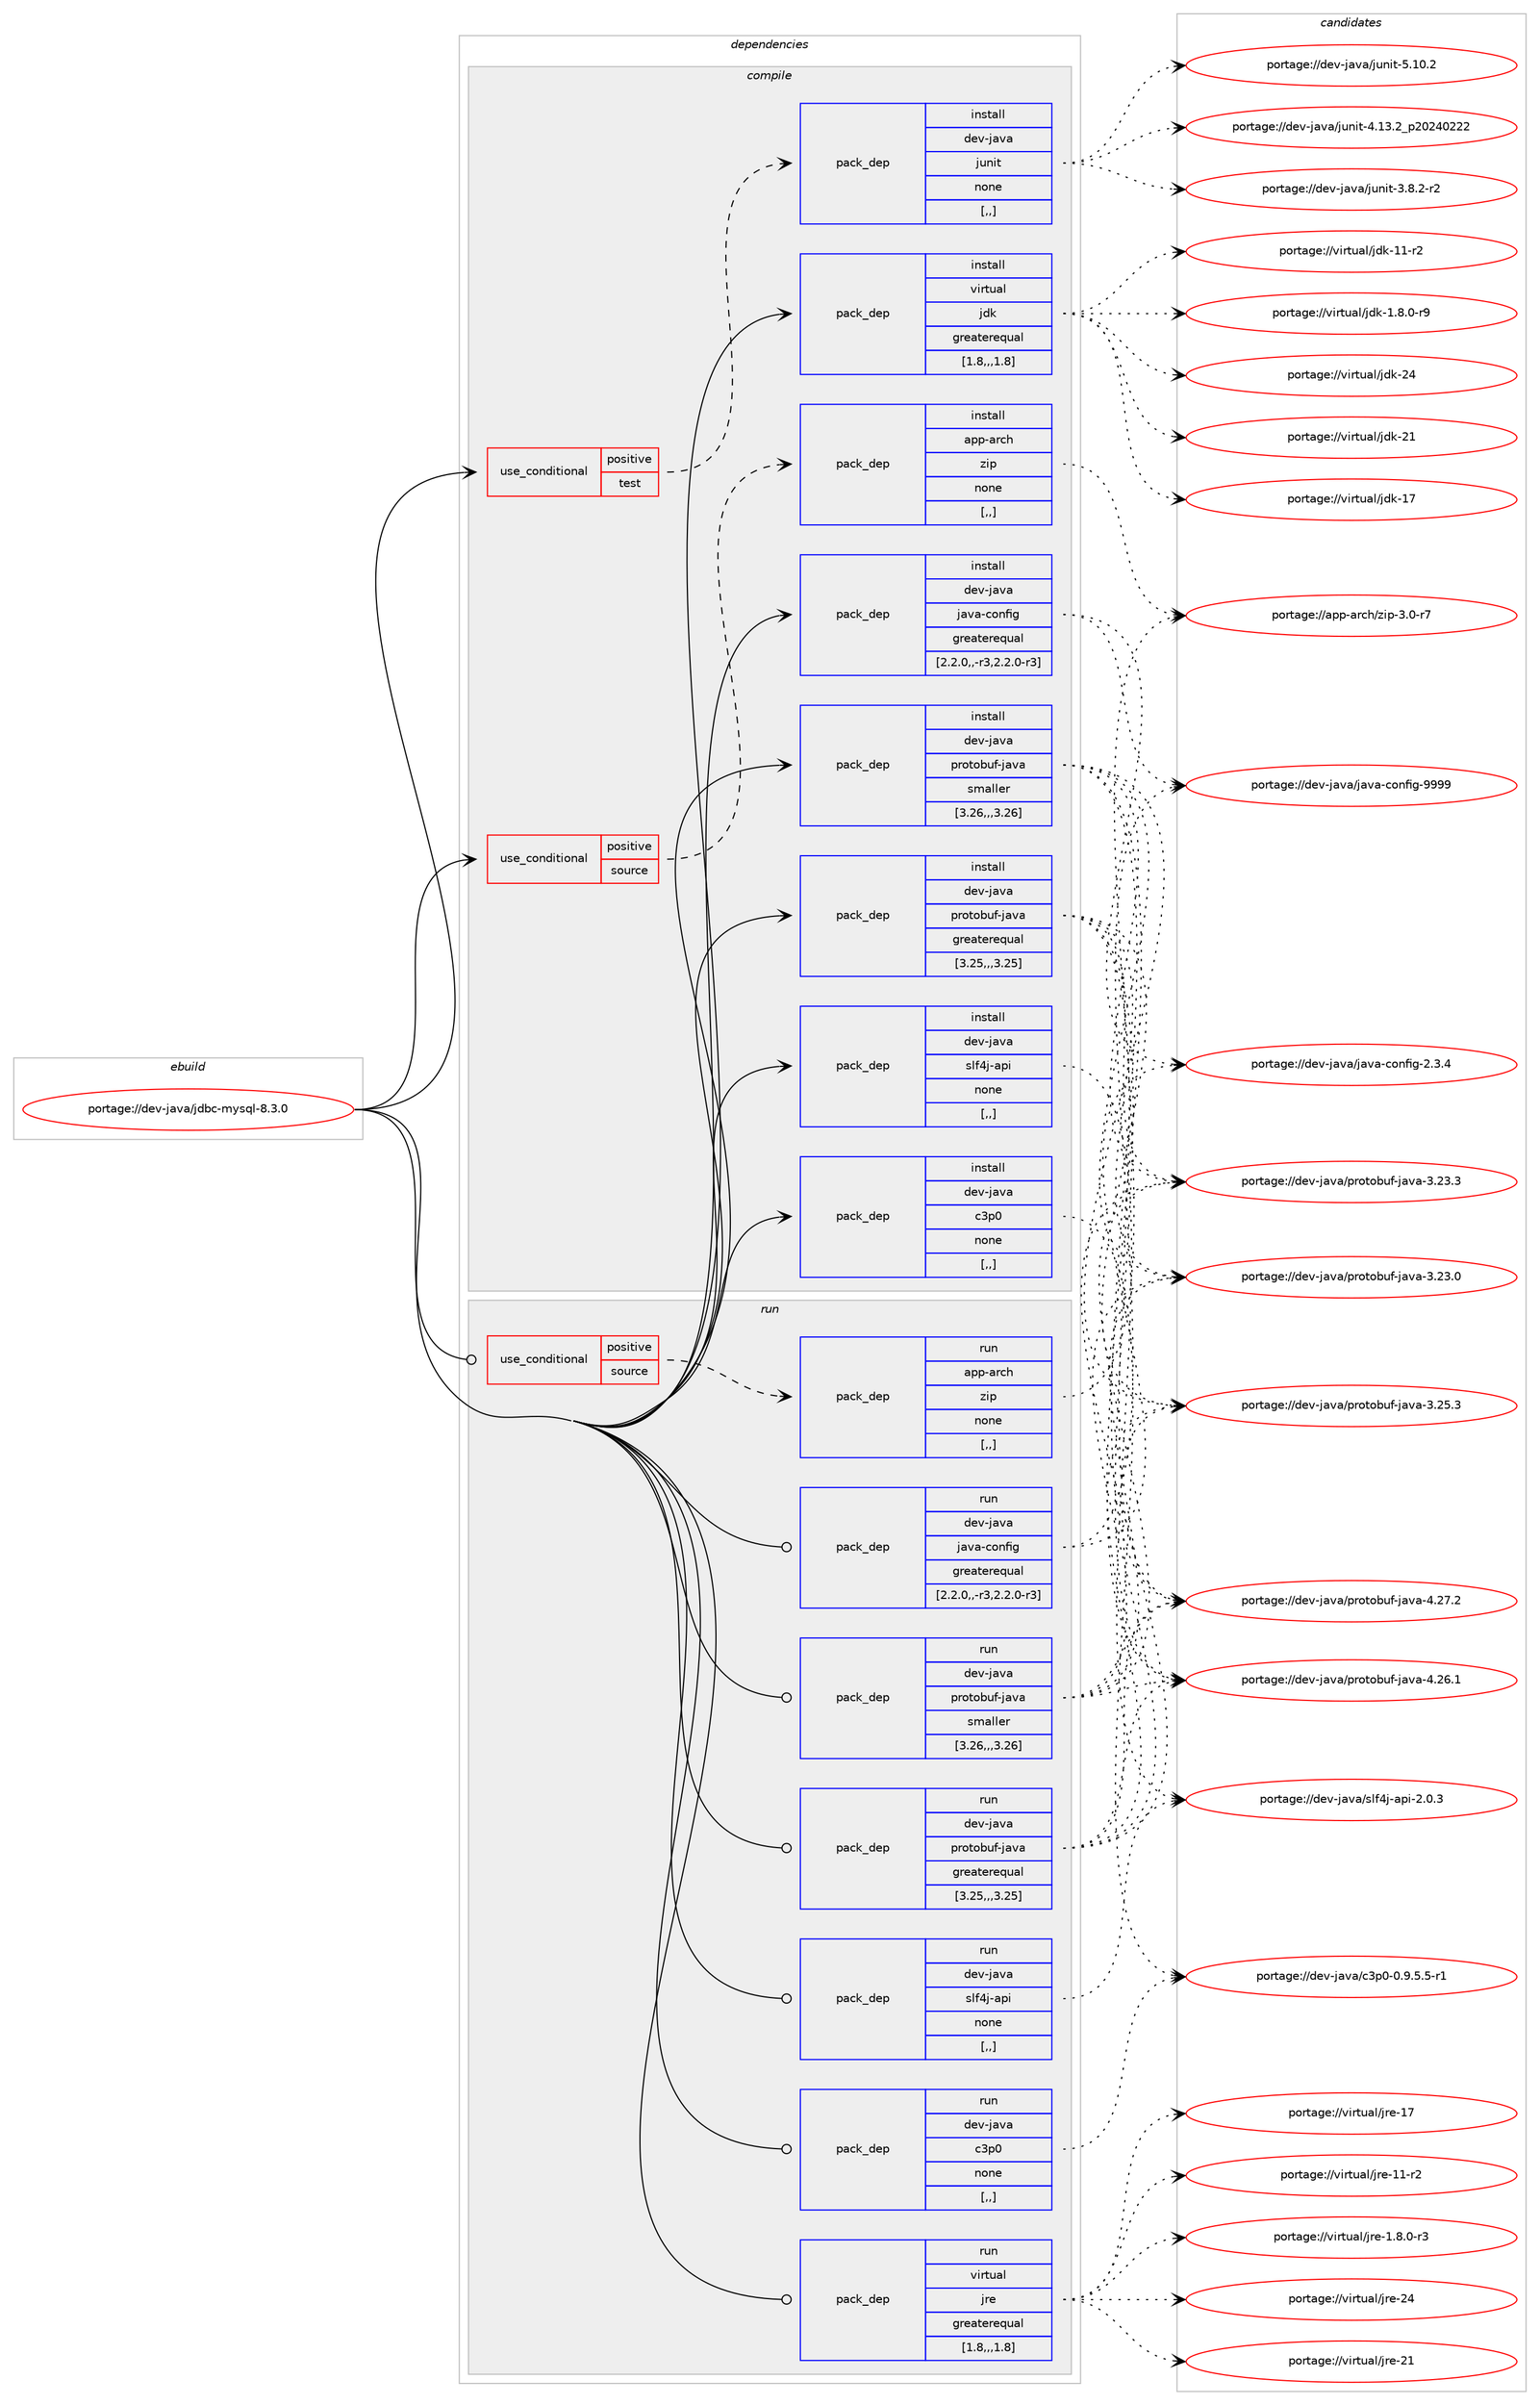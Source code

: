 digraph prolog {

# *************
# Graph options
# *************

newrank=true;
concentrate=true;
compound=true;
graph [rankdir=LR,fontname=Helvetica,fontsize=10,ranksep=1.5];#, ranksep=2.5, nodesep=0.2];
edge  [arrowhead=vee];
node  [fontname=Helvetica,fontsize=10];

# **********
# The ebuild
# **********

subgraph cluster_leftcol {
color=gray;
label=<<i>ebuild</i>>;
id [label="portage://dev-java/jdbc-mysql-8.3.0", color=red, width=4, href="../dev-java/jdbc-mysql-8.3.0.svg"];
}

# ****************
# The dependencies
# ****************

subgraph cluster_midcol {
color=gray;
label=<<i>dependencies</i>>;
subgraph cluster_compile {
fillcolor="#eeeeee";
style=filled;
label=<<i>compile</i>>;
subgraph cond21980 {
dependency95116 [label=<<TABLE BORDER="0" CELLBORDER="1" CELLSPACING="0" CELLPADDING="4"><TR><TD ROWSPAN="3" CELLPADDING="10">use_conditional</TD></TR><TR><TD>positive</TD></TR><TR><TD>source</TD></TR></TABLE>>, shape=none, color=red];
subgraph pack72081 {
dependency95117 [label=<<TABLE BORDER="0" CELLBORDER="1" CELLSPACING="0" CELLPADDING="4" WIDTH="220"><TR><TD ROWSPAN="6" CELLPADDING="30">pack_dep</TD></TR><TR><TD WIDTH="110">install</TD></TR><TR><TD>app-arch</TD></TR><TR><TD>zip</TD></TR><TR><TD>none</TD></TR><TR><TD>[,,]</TD></TR></TABLE>>, shape=none, color=blue];
}
dependency95116:e -> dependency95117:w [weight=20,style="dashed",arrowhead="vee"];
}
id:e -> dependency95116:w [weight=20,style="solid",arrowhead="vee"];
subgraph cond21981 {
dependency95118 [label=<<TABLE BORDER="0" CELLBORDER="1" CELLSPACING="0" CELLPADDING="4"><TR><TD ROWSPAN="3" CELLPADDING="10">use_conditional</TD></TR><TR><TD>positive</TD></TR><TR><TD>test</TD></TR></TABLE>>, shape=none, color=red];
subgraph pack72082 {
dependency95119 [label=<<TABLE BORDER="0" CELLBORDER="1" CELLSPACING="0" CELLPADDING="4" WIDTH="220"><TR><TD ROWSPAN="6" CELLPADDING="30">pack_dep</TD></TR><TR><TD WIDTH="110">install</TD></TR><TR><TD>dev-java</TD></TR><TR><TD>junit</TD></TR><TR><TD>none</TD></TR><TR><TD>[,,]</TD></TR></TABLE>>, shape=none, color=blue];
}
dependency95118:e -> dependency95119:w [weight=20,style="dashed",arrowhead="vee"];
}
id:e -> dependency95118:w [weight=20,style="solid",arrowhead="vee"];
subgraph pack72083 {
dependency95120 [label=<<TABLE BORDER="0" CELLBORDER="1" CELLSPACING="0" CELLPADDING="4" WIDTH="220"><TR><TD ROWSPAN="6" CELLPADDING="30">pack_dep</TD></TR><TR><TD WIDTH="110">install</TD></TR><TR><TD>dev-java</TD></TR><TR><TD>c3p0</TD></TR><TR><TD>none</TD></TR><TR><TD>[,,]</TD></TR></TABLE>>, shape=none, color=blue];
}
id:e -> dependency95120:w [weight=20,style="solid",arrowhead="vee"];
subgraph pack72084 {
dependency95121 [label=<<TABLE BORDER="0" CELLBORDER="1" CELLSPACING="0" CELLPADDING="4" WIDTH="220"><TR><TD ROWSPAN="6" CELLPADDING="30">pack_dep</TD></TR><TR><TD WIDTH="110">install</TD></TR><TR><TD>dev-java</TD></TR><TR><TD>java-config</TD></TR><TR><TD>greaterequal</TD></TR><TR><TD>[2.2.0,,-r3,2.2.0-r3]</TD></TR></TABLE>>, shape=none, color=blue];
}
id:e -> dependency95121:w [weight=20,style="solid",arrowhead="vee"];
subgraph pack72085 {
dependency95122 [label=<<TABLE BORDER="0" CELLBORDER="1" CELLSPACING="0" CELLPADDING="4" WIDTH="220"><TR><TD ROWSPAN="6" CELLPADDING="30">pack_dep</TD></TR><TR><TD WIDTH="110">install</TD></TR><TR><TD>dev-java</TD></TR><TR><TD>protobuf-java</TD></TR><TR><TD>greaterequal</TD></TR><TR><TD>[3.25,,,3.25]</TD></TR></TABLE>>, shape=none, color=blue];
}
id:e -> dependency95122:w [weight=20,style="solid",arrowhead="vee"];
subgraph pack72086 {
dependency95123 [label=<<TABLE BORDER="0" CELLBORDER="1" CELLSPACING="0" CELLPADDING="4" WIDTH="220"><TR><TD ROWSPAN="6" CELLPADDING="30">pack_dep</TD></TR><TR><TD WIDTH="110">install</TD></TR><TR><TD>dev-java</TD></TR><TR><TD>protobuf-java</TD></TR><TR><TD>smaller</TD></TR><TR><TD>[3.26,,,3.26]</TD></TR></TABLE>>, shape=none, color=blue];
}
id:e -> dependency95123:w [weight=20,style="solid",arrowhead="vee"];
subgraph pack72087 {
dependency95124 [label=<<TABLE BORDER="0" CELLBORDER="1" CELLSPACING="0" CELLPADDING="4" WIDTH="220"><TR><TD ROWSPAN="6" CELLPADDING="30">pack_dep</TD></TR><TR><TD WIDTH="110">install</TD></TR><TR><TD>dev-java</TD></TR><TR><TD>slf4j-api</TD></TR><TR><TD>none</TD></TR><TR><TD>[,,]</TD></TR></TABLE>>, shape=none, color=blue];
}
id:e -> dependency95124:w [weight=20,style="solid",arrowhead="vee"];
subgraph pack72088 {
dependency95125 [label=<<TABLE BORDER="0" CELLBORDER="1" CELLSPACING="0" CELLPADDING="4" WIDTH="220"><TR><TD ROWSPAN="6" CELLPADDING="30">pack_dep</TD></TR><TR><TD WIDTH="110">install</TD></TR><TR><TD>virtual</TD></TR><TR><TD>jdk</TD></TR><TR><TD>greaterequal</TD></TR><TR><TD>[1.8,,,1.8]</TD></TR></TABLE>>, shape=none, color=blue];
}
id:e -> dependency95125:w [weight=20,style="solid",arrowhead="vee"];
}
subgraph cluster_compileandrun {
fillcolor="#eeeeee";
style=filled;
label=<<i>compile and run</i>>;
}
subgraph cluster_run {
fillcolor="#eeeeee";
style=filled;
label=<<i>run</i>>;
subgraph cond21982 {
dependency95126 [label=<<TABLE BORDER="0" CELLBORDER="1" CELLSPACING="0" CELLPADDING="4"><TR><TD ROWSPAN="3" CELLPADDING="10">use_conditional</TD></TR><TR><TD>positive</TD></TR><TR><TD>source</TD></TR></TABLE>>, shape=none, color=red];
subgraph pack72089 {
dependency95127 [label=<<TABLE BORDER="0" CELLBORDER="1" CELLSPACING="0" CELLPADDING="4" WIDTH="220"><TR><TD ROWSPAN="6" CELLPADDING="30">pack_dep</TD></TR><TR><TD WIDTH="110">run</TD></TR><TR><TD>app-arch</TD></TR><TR><TD>zip</TD></TR><TR><TD>none</TD></TR><TR><TD>[,,]</TD></TR></TABLE>>, shape=none, color=blue];
}
dependency95126:e -> dependency95127:w [weight=20,style="dashed",arrowhead="vee"];
}
id:e -> dependency95126:w [weight=20,style="solid",arrowhead="odot"];
subgraph pack72090 {
dependency95128 [label=<<TABLE BORDER="0" CELLBORDER="1" CELLSPACING="0" CELLPADDING="4" WIDTH="220"><TR><TD ROWSPAN="6" CELLPADDING="30">pack_dep</TD></TR><TR><TD WIDTH="110">run</TD></TR><TR><TD>dev-java</TD></TR><TR><TD>c3p0</TD></TR><TR><TD>none</TD></TR><TR><TD>[,,]</TD></TR></TABLE>>, shape=none, color=blue];
}
id:e -> dependency95128:w [weight=20,style="solid",arrowhead="odot"];
subgraph pack72091 {
dependency95129 [label=<<TABLE BORDER="0" CELLBORDER="1" CELLSPACING="0" CELLPADDING="4" WIDTH="220"><TR><TD ROWSPAN="6" CELLPADDING="30">pack_dep</TD></TR><TR><TD WIDTH="110">run</TD></TR><TR><TD>dev-java</TD></TR><TR><TD>java-config</TD></TR><TR><TD>greaterequal</TD></TR><TR><TD>[2.2.0,,-r3,2.2.0-r3]</TD></TR></TABLE>>, shape=none, color=blue];
}
id:e -> dependency95129:w [weight=20,style="solid",arrowhead="odot"];
subgraph pack72092 {
dependency95130 [label=<<TABLE BORDER="0" CELLBORDER="1" CELLSPACING="0" CELLPADDING="4" WIDTH="220"><TR><TD ROWSPAN="6" CELLPADDING="30">pack_dep</TD></TR><TR><TD WIDTH="110">run</TD></TR><TR><TD>dev-java</TD></TR><TR><TD>protobuf-java</TD></TR><TR><TD>greaterequal</TD></TR><TR><TD>[3.25,,,3.25]</TD></TR></TABLE>>, shape=none, color=blue];
}
id:e -> dependency95130:w [weight=20,style="solid",arrowhead="odot"];
subgraph pack72093 {
dependency95131 [label=<<TABLE BORDER="0" CELLBORDER="1" CELLSPACING="0" CELLPADDING="4" WIDTH="220"><TR><TD ROWSPAN="6" CELLPADDING="30">pack_dep</TD></TR><TR><TD WIDTH="110">run</TD></TR><TR><TD>dev-java</TD></TR><TR><TD>protobuf-java</TD></TR><TR><TD>smaller</TD></TR><TR><TD>[3.26,,,3.26]</TD></TR></TABLE>>, shape=none, color=blue];
}
id:e -> dependency95131:w [weight=20,style="solid",arrowhead="odot"];
subgraph pack72094 {
dependency95132 [label=<<TABLE BORDER="0" CELLBORDER="1" CELLSPACING="0" CELLPADDING="4" WIDTH="220"><TR><TD ROWSPAN="6" CELLPADDING="30">pack_dep</TD></TR><TR><TD WIDTH="110">run</TD></TR><TR><TD>dev-java</TD></TR><TR><TD>slf4j-api</TD></TR><TR><TD>none</TD></TR><TR><TD>[,,]</TD></TR></TABLE>>, shape=none, color=blue];
}
id:e -> dependency95132:w [weight=20,style="solid",arrowhead="odot"];
subgraph pack72095 {
dependency95133 [label=<<TABLE BORDER="0" CELLBORDER="1" CELLSPACING="0" CELLPADDING="4" WIDTH="220"><TR><TD ROWSPAN="6" CELLPADDING="30">pack_dep</TD></TR><TR><TD WIDTH="110">run</TD></TR><TR><TD>virtual</TD></TR><TR><TD>jre</TD></TR><TR><TD>greaterequal</TD></TR><TR><TD>[1.8,,,1.8]</TD></TR></TABLE>>, shape=none, color=blue];
}
id:e -> dependency95133:w [weight=20,style="solid",arrowhead="odot"];
}
}

# **************
# The candidates
# **************

subgraph cluster_choices {
rank=same;
color=gray;
label=<<i>candidates</i>>;

subgraph choice72081 {
color=black;
nodesep=1;
choice9711211245971149910447122105112455146484511455 [label="portage://app-arch/zip-3.0-r7", color=red, width=4,href="../app-arch/zip-3.0-r7.svg"];
dependency95117:e -> choice9711211245971149910447122105112455146484511455:w [style=dotted,weight="100"];
}
subgraph choice72082 {
color=black;
nodesep=1;
choice1001011184510697118974710611711010511645534649484650 [label="portage://dev-java/junit-5.10.2", color=red, width=4,href="../dev-java/junit-5.10.2.svg"];
choice1001011184510697118974710611711010511645524649514650951125048505248505050 [label="portage://dev-java/junit-4.13.2_p20240222", color=red, width=4,href="../dev-java/junit-4.13.2_p20240222.svg"];
choice100101118451069711897471061171101051164551465646504511450 [label="portage://dev-java/junit-3.8.2-r2", color=red, width=4,href="../dev-java/junit-3.8.2-r2.svg"];
dependency95119:e -> choice1001011184510697118974710611711010511645534649484650:w [style=dotted,weight="100"];
dependency95119:e -> choice1001011184510697118974710611711010511645524649514650951125048505248505050:w [style=dotted,weight="100"];
dependency95119:e -> choice100101118451069711897471061171101051164551465646504511450:w [style=dotted,weight="100"];
}
subgraph choice72083 {
color=black;
nodesep=1;
choice1001011184510697118974799511124845484657465346534511449 [label="portage://dev-java/c3p0-0.9.5.5-r1", color=red, width=4,href="../dev-java/c3p0-0.9.5.5-r1.svg"];
dependency95120:e -> choice1001011184510697118974799511124845484657465346534511449:w [style=dotted,weight="100"];
}
subgraph choice72084 {
color=black;
nodesep=1;
choice10010111845106971189747106971189745991111101021051034557575757 [label="portage://dev-java/java-config-9999", color=red, width=4,href="../dev-java/java-config-9999.svg"];
choice1001011184510697118974710697118974599111110102105103455046514652 [label="portage://dev-java/java-config-2.3.4", color=red, width=4,href="../dev-java/java-config-2.3.4.svg"];
dependency95121:e -> choice10010111845106971189747106971189745991111101021051034557575757:w [style=dotted,weight="100"];
dependency95121:e -> choice1001011184510697118974710697118974599111110102105103455046514652:w [style=dotted,weight="100"];
}
subgraph choice72085 {
color=black;
nodesep=1;
choice100101118451069711897471121141111161119811710245106971189745524650554650 [label="portage://dev-java/protobuf-java-4.27.2", color=red, width=4,href="../dev-java/protobuf-java-4.27.2.svg"];
choice100101118451069711897471121141111161119811710245106971189745524650544649 [label="portage://dev-java/protobuf-java-4.26.1", color=red, width=4,href="../dev-java/protobuf-java-4.26.1.svg"];
choice100101118451069711897471121141111161119811710245106971189745514650534651 [label="portage://dev-java/protobuf-java-3.25.3", color=red, width=4,href="../dev-java/protobuf-java-3.25.3.svg"];
choice100101118451069711897471121141111161119811710245106971189745514650514651 [label="portage://dev-java/protobuf-java-3.23.3", color=red, width=4,href="../dev-java/protobuf-java-3.23.3.svg"];
choice100101118451069711897471121141111161119811710245106971189745514650514648 [label="portage://dev-java/protobuf-java-3.23.0", color=red, width=4,href="../dev-java/protobuf-java-3.23.0.svg"];
dependency95122:e -> choice100101118451069711897471121141111161119811710245106971189745524650554650:w [style=dotted,weight="100"];
dependency95122:e -> choice100101118451069711897471121141111161119811710245106971189745524650544649:w [style=dotted,weight="100"];
dependency95122:e -> choice100101118451069711897471121141111161119811710245106971189745514650534651:w [style=dotted,weight="100"];
dependency95122:e -> choice100101118451069711897471121141111161119811710245106971189745514650514651:w [style=dotted,weight="100"];
dependency95122:e -> choice100101118451069711897471121141111161119811710245106971189745514650514648:w [style=dotted,weight="100"];
}
subgraph choice72086 {
color=black;
nodesep=1;
choice100101118451069711897471121141111161119811710245106971189745524650554650 [label="portage://dev-java/protobuf-java-4.27.2", color=red, width=4,href="../dev-java/protobuf-java-4.27.2.svg"];
choice100101118451069711897471121141111161119811710245106971189745524650544649 [label="portage://dev-java/protobuf-java-4.26.1", color=red, width=4,href="../dev-java/protobuf-java-4.26.1.svg"];
choice100101118451069711897471121141111161119811710245106971189745514650534651 [label="portage://dev-java/protobuf-java-3.25.3", color=red, width=4,href="../dev-java/protobuf-java-3.25.3.svg"];
choice100101118451069711897471121141111161119811710245106971189745514650514651 [label="portage://dev-java/protobuf-java-3.23.3", color=red, width=4,href="../dev-java/protobuf-java-3.23.3.svg"];
choice100101118451069711897471121141111161119811710245106971189745514650514648 [label="portage://dev-java/protobuf-java-3.23.0", color=red, width=4,href="../dev-java/protobuf-java-3.23.0.svg"];
dependency95123:e -> choice100101118451069711897471121141111161119811710245106971189745524650554650:w [style=dotted,weight="100"];
dependency95123:e -> choice100101118451069711897471121141111161119811710245106971189745524650544649:w [style=dotted,weight="100"];
dependency95123:e -> choice100101118451069711897471121141111161119811710245106971189745514650534651:w [style=dotted,weight="100"];
dependency95123:e -> choice100101118451069711897471121141111161119811710245106971189745514650514651:w [style=dotted,weight="100"];
dependency95123:e -> choice100101118451069711897471121141111161119811710245106971189745514650514648:w [style=dotted,weight="100"];
}
subgraph choice72087 {
color=black;
nodesep=1;
choice10010111845106971189747115108102521064597112105455046484651 [label="portage://dev-java/slf4j-api-2.0.3", color=red, width=4,href="../dev-java/slf4j-api-2.0.3.svg"];
dependency95124:e -> choice10010111845106971189747115108102521064597112105455046484651:w [style=dotted,weight="100"];
}
subgraph choice72088 {
color=black;
nodesep=1;
choice1181051141161179710847106100107455052 [label="portage://virtual/jdk-24", color=red, width=4,href="../virtual/jdk-24.svg"];
choice1181051141161179710847106100107455049 [label="portage://virtual/jdk-21", color=red, width=4,href="../virtual/jdk-21.svg"];
choice1181051141161179710847106100107454955 [label="portage://virtual/jdk-17", color=red, width=4,href="../virtual/jdk-17.svg"];
choice11810511411611797108471061001074549494511450 [label="portage://virtual/jdk-11-r2", color=red, width=4,href="../virtual/jdk-11-r2.svg"];
choice11810511411611797108471061001074549465646484511457 [label="portage://virtual/jdk-1.8.0-r9", color=red, width=4,href="../virtual/jdk-1.8.0-r9.svg"];
dependency95125:e -> choice1181051141161179710847106100107455052:w [style=dotted,weight="100"];
dependency95125:e -> choice1181051141161179710847106100107455049:w [style=dotted,weight="100"];
dependency95125:e -> choice1181051141161179710847106100107454955:w [style=dotted,weight="100"];
dependency95125:e -> choice11810511411611797108471061001074549494511450:w [style=dotted,weight="100"];
dependency95125:e -> choice11810511411611797108471061001074549465646484511457:w [style=dotted,weight="100"];
}
subgraph choice72089 {
color=black;
nodesep=1;
choice9711211245971149910447122105112455146484511455 [label="portage://app-arch/zip-3.0-r7", color=red, width=4,href="../app-arch/zip-3.0-r7.svg"];
dependency95127:e -> choice9711211245971149910447122105112455146484511455:w [style=dotted,weight="100"];
}
subgraph choice72090 {
color=black;
nodesep=1;
choice1001011184510697118974799511124845484657465346534511449 [label="portage://dev-java/c3p0-0.9.5.5-r1", color=red, width=4,href="../dev-java/c3p0-0.9.5.5-r1.svg"];
dependency95128:e -> choice1001011184510697118974799511124845484657465346534511449:w [style=dotted,weight="100"];
}
subgraph choice72091 {
color=black;
nodesep=1;
choice10010111845106971189747106971189745991111101021051034557575757 [label="portage://dev-java/java-config-9999", color=red, width=4,href="../dev-java/java-config-9999.svg"];
choice1001011184510697118974710697118974599111110102105103455046514652 [label="portage://dev-java/java-config-2.3.4", color=red, width=4,href="../dev-java/java-config-2.3.4.svg"];
dependency95129:e -> choice10010111845106971189747106971189745991111101021051034557575757:w [style=dotted,weight="100"];
dependency95129:e -> choice1001011184510697118974710697118974599111110102105103455046514652:w [style=dotted,weight="100"];
}
subgraph choice72092 {
color=black;
nodesep=1;
choice100101118451069711897471121141111161119811710245106971189745524650554650 [label="portage://dev-java/protobuf-java-4.27.2", color=red, width=4,href="../dev-java/protobuf-java-4.27.2.svg"];
choice100101118451069711897471121141111161119811710245106971189745524650544649 [label="portage://dev-java/protobuf-java-4.26.1", color=red, width=4,href="../dev-java/protobuf-java-4.26.1.svg"];
choice100101118451069711897471121141111161119811710245106971189745514650534651 [label="portage://dev-java/protobuf-java-3.25.3", color=red, width=4,href="../dev-java/protobuf-java-3.25.3.svg"];
choice100101118451069711897471121141111161119811710245106971189745514650514651 [label="portage://dev-java/protobuf-java-3.23.3", color=red, width=4,href="../dev-java/protobuf-java-3.23.3.svg"];
choice100101118451069711897471121141111161119811710245106971189745514650514648 [label="portage://dev-java/protobuf-java-3.23.0", color=red, width=4,href="../dev-java/protobuf-java-3.23.0.svg"];
dependency95130:e -> choice100101118451069711897471121141111161119811710245106971189745524650554650:w [style=dotted,weight="100"];
dependency95130:e -> choice100101118451069711897471121141111161119811710245106971189745524650544649:w [style=dotted,weight="100"];
dependency95130:e -> choice100101118451069711897471121141111161119811710245106971189745514650534651:w [style=dotted,weight="100"];
dependency95130:e -> choice100101118451069711897471121141111161119811710245106971189745514650514651:w [style=dotted,weight="100"];
dependency95130:e -> choice100101118451069711897471121141111161119811710245106971189745514650514648:w [style=dotted,weight="100"];
}
subgraph choice72093 {
color=black;
nodesep=1;
choice100101118451069711897471121141111161119811710245106971189745524650554650 [label="portage://dev-java/protobuf-java-4.27.2", color=red, width=4,href="../dev-java/protobuf-java-4.27.2.svg"];
choice100101118451069711897471121141111161119811710245106971189745524650544649 [label="portage://dev-java/protobuf-java-4.26.1", color=red, width=4,href="../dev-java/protobuf-java-4.26.1.svg"];
choice100101118451069711897471121141111161119811710245106971189745514650534651 [label="portage://dev-java/protobuf-java-3.25.3", color=red, width=4,href="../dev-java/protobuf-java-3.25.3.svg"];
choice100101118451069711897471121141111161119811710245106971189745514650514651 [label="portage://dev-java/protobuf-java-3.23.3", color=red, width=4,href="../dev-java/protobuf-java-3.23.3.svg"];
choice100101118451069711897471121141111161119811710245106971189745514650514648 [label="portage://dev-java/protobuf-java-3.23.0", color=red, width=4,href="../dev-java/protobuf-java-3.23.0.svg"];
dependency95131:e -> choice100101118451069711897471121141111161119811710245106971189745524650554650:w [style=dotted,weight="100"];
dependency95131:e -> choice100101118451069711897471121141111161119811710245106971189745524650544649:w [style=dotted,weight="100"];
dependency95131:e -> choice100101118451069711897471121141111161119811710245106971189745514650534651:w [style=dotted,weight="100"];
dependency95131:e -> choice100101118451069711897471121141111161119811710245106971189745514650514651:w [style=dotted,weight="100"];
dependency95131:e -> choice100101118451069711897471121141111161119811710245106971189745514650514648:w [style=dotted,weight="100"];
}
subgraph choice72094 {
color=black;
nodesep=1;
choice10010111845106971189747115108102521064597112105455046484651 [label="portage://dev-java/slf4j-api-2.0.3", color=red, width=4,href="../dev-java/slf4j-api-2.0.3.svg"];
dependency95132:e -> choice10010111845106971189747115108102521064597112105455046484651:w [style=dotted,weight="100"];
}
subgraph choice72095 {
color=black;
nodesep=1;
choice1181051141161179710847106114101455052 [label="portage://virtual/jre-24", color=red, width=4,href="../virtual/jre-24.svg"];
choice1181051141161179710847106114101455049 [label="portage://virtual/jre-21", color=red, width=4,href="../virtual/jre-21.svg"];
choice1181051141161179710847106114101454955 [label="portage://virtual/jre-17", color=red, width=4,href="../virtual/jre-17.svg"];
choice11810511411611797108471061141014549494511450 [label="portage://virtual/jre-11-r2", color=red, width=4,href="../virtual/jre-11-r2.svg"];
choice11810511411611797108471061141014549465646484511451 [label="portage://virtual/jre-1.8.0-r3", color=red, width=4,href="../virtual/jre-1.8.0-r3.svg"];
dependency95133:e -> choice1181051141161179710847106114101455052:w [style=dotted,weight="100"];
dependency95133:e -> choice1181051141161179710847106114101455049:w [style=dotted,weight="100"];
dependency95133:e -> choice1181051141161179710847106114101454955:w [style=dotted,weight="100"];
dependency95133:e -> choice11810511411611797108471061141014549494511450:w [style=dotted,weight="100"];
dependency95133:e -> choice11810511411611797108471061141014549465646484511451:w [style=dotted,weight="100"];
}
}

}
